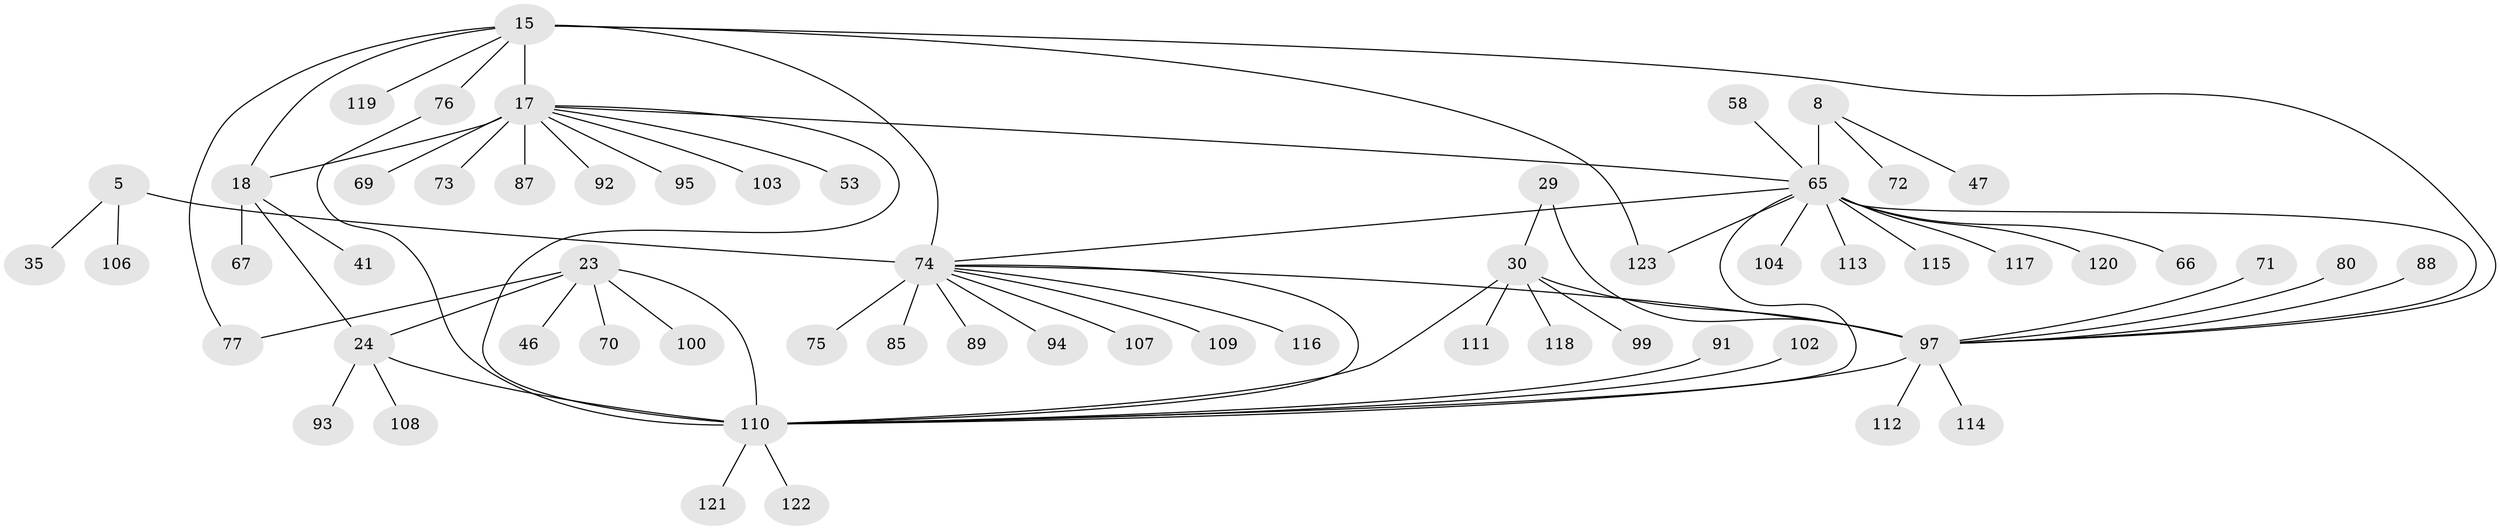 // original degree distribution, {12: 0.016260162601626018, 7: 0.04065040650406504, 10: 0.032520325203252036, 5: 0.032520325203252036, 9: 0.032520325203252036, 6: 0.04065040650406504, 8: 0.032520325203252036, 11: 0.016260162601626018, 13: 0.008130081300813009, 1: 0.5609756097560976, 3: 0.024390243902439025, 2: 0.14634146341463414, 4: 0.016260162601626018}
// Generated by graph-tools (version 1.1) at 2025/55/03/09/25 04:55:40]
// undirected, 61 vertices, 74 edges
graph export_dot {
graph [start="1"]
  node [color=gray90,style=filled];
  5 [super="+2"];
  8 [super="+7"];
  15 [super="+14"];
  17 [super="+13"];
  18 [super="+16"];
  23 [super="+22"];
  24 [super="+21"];
  29 [super="+25"];
  30 [super="+27"];
  35;
  41;
  46;
  47;
  53;
  58;
  65 [super="+12+56+57"];
  66;
  67;
  69;
  70;
  71;
  72;
  73 [super="+48"];
  74 [super="+64"];
  75;
  76;
  77 [super="+43"];
  80;
  85;
  87 [super="+61"];
  88;
  89 [super="+36"];
  91;
  92;
  93;
  94;
  95;
  97 [super="+28+50"];
  99;
  100;
  102;
  103;
  104 [super="+82"];
  106;
  107;
  108 [super="+84"];
  109;
  110 [super="+105+68+37+49"];
  111;
  112;
  113 [super="+42"];
  114;
  115 [super="+83+101"];
  116;
  117;
  118;
  119 [super="+98"];
  120;
  121;
  122;
  123 [super="+45"];
  5 -- 35;
  5 -- 106;
  5 -- 74 [weight=8];
  8 -- 72;
  8 -- 47;
  8 -- 65 [weight=8];
  15 -- 17 [weight=4];
  15 -- 18 [weight=4];
  15 -- 77;
  15 -- 97 [weight=2];
  15 -- 76;
  15 -- 123;
  15 -- 119;
  15 -- 74;
  17 -- 18 [weight=4];
  17 -- 69;
  17 -- 92;
  17 -- 95;
  17 -- 103;
  17 -- 53;
  17 -- 73;
  17 -- 87;
  17 -- 110 [weight=3];
  17 -- 65;
  18 -- 24;
  18 -- 67;
  18 -- 41;
  23 -- 24 [weight=4];
  23 -- 70;
  23 -- 100;
  23 -- 46;
  23 -- 77;
  23 -- 110 [weight=4];
  24 -- 93;
  24 -- 108;
  24 -- 110 [weight=4];
  29 -- 30 [weight=4];
  29 -- 97 [weight=4];
  30 -- 99;
  30 -- 118;
  30 -- 111;
  30 -- 110;
  30 -- 97 [weight=4];
  58 -- 65;
  65 -- 66;
  65 -- 120;
  65 -- 97;
  65 -- 104;
  65 -- 110;
  65 -- 113;
  65 -- 115;
  65 -- 117;
  65 -- 123;
  65 -- 74 [weight=2];
  71 -- 97;
  74 -- 97;
  74 -- 75;
  74 -- 107;
  74 -- 109;
  74 -- 110;
  74 -- 116;
  74 -- 85;
  74 -- 89;
  74 -- 94;
  76 -- 110;
  80 -- 97;
  88 -- 97;
  91 -- 110;
  97 -- 112;
  97 -- 114;
  97 -- 110;
  102 -- 110;
  110 -- 121;
  110 -- 122;
}
